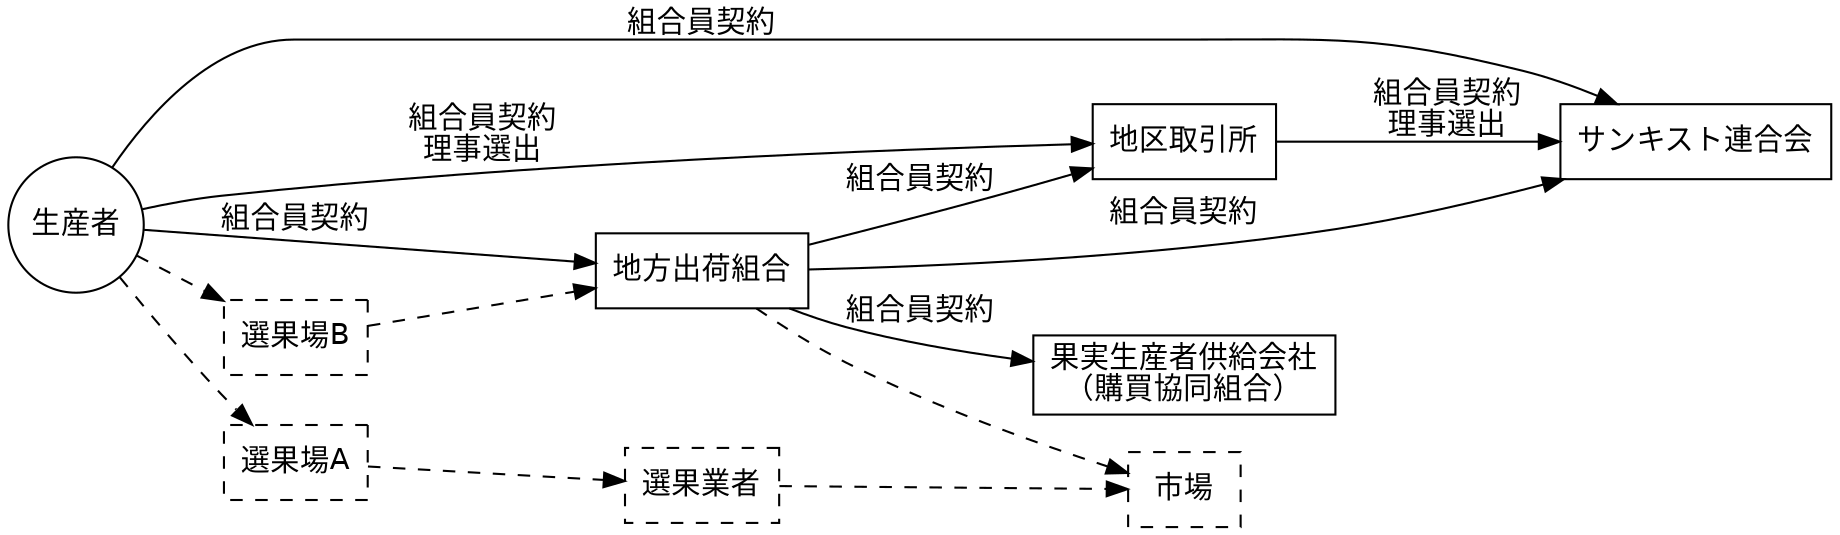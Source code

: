 digraph sunkist {
  graph [rankdir = LR]

  node [fontname = Helvetica,
    shape = box,
    fixedsize = false,
    style = filled,
    fillcolor = white]
  生産者 [shape = circle, width = 0.9]
  地方出荷組合; 地区取引所
  サンキスト連合会
  "果実生産者供給会社\n（購買協同組合）"
  選果業者, 選果場A, 選果場B, 市場 [style = dashed]

  edge []
  生産者 -> 地方出荷組合 -> 地区取引所 [fontname = Helvetica, label = "組合員契約"]
  生産者 -> 地区取引所 -> サンキスト連合会 [fontname = Helvetica, label = "組合員契約\n理事選出"]
  地方出荷組合 -> サンキスト連合会 [fontname = Helvetica, label = "組合員契約"]
  地方出荷組合 -> "果実生産者供給会社\n（購買協同組合）" [fontname = Helvetica, label = "組合員契約"]
  生産者 -> 選果場B -> 地方出荷組合 -> 市場 [fontname = Helvetica, style = dashed]
  生産者 -> 選果場A -> 選果業者 -> 市場 [fontname = Helvetica, style = dashed]
  生産者 -> サンキスト連合会 [fontname = Helvetica, label = "組合員契約"]
}